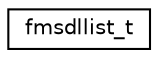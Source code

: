 digraph "Graphical Class Hierarchy"
{
 // INTERACTIVE_SVG=YES
 // LATEX_PDF_SIZE
  edge [fontname="Helvetica",fontsize="10",labelfontname="Helvetica",labelfontsize="10"];
  node [fontname="Helvetica",fontsize="10",shape=record];
  rankdir="LR";
  Node0 [label="fmsdllist_t",height=0.2,width=0.4,color="black", fillcolor="white", style="filled",URL="$group__fms__diag__dlinked__list__mod.html#structfms__diag__dlinked__list__mod_1_1fmsdllist__t",tooltip="The doubly-linked list type. Besides the member functions, see the associated iterator class ( FmsDll..."];
}
